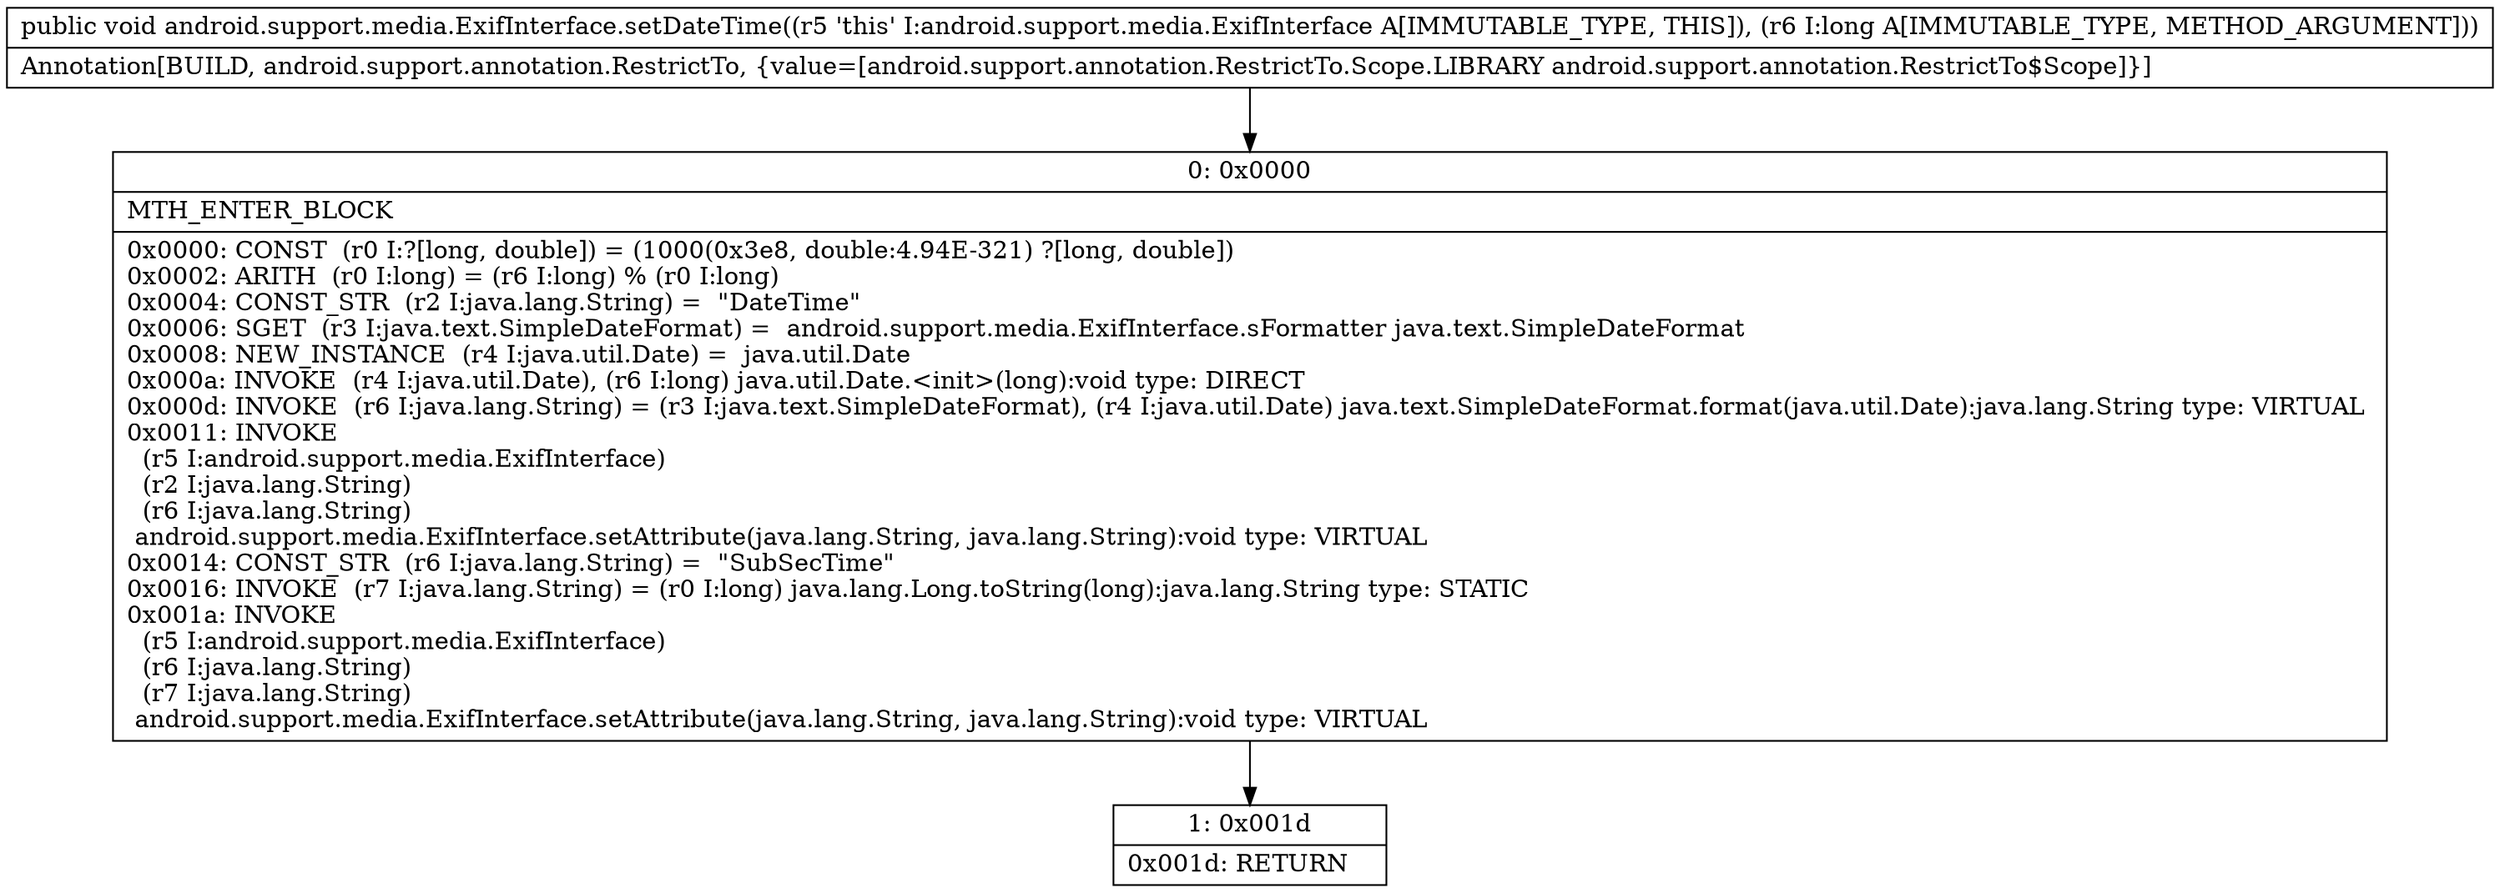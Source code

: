 digraph "CFG forandroid.support.media.ExifInterface.setDateTime(J)V" {
Node_0 [shape=record,label="{0\:\ 0x0000|MTH_ENTER_BLOCK\l|0x0000: CONST  (r0 I:?[long, double]) = (1000(0x3e8, double:4.94E\-321) ?[long, double]) \l0x0002: ARITH  (r0 I:long) = (r6 I:long) % (r0 I:long) \l0x0004: CONST_STR  (r2 I:java.lang.String) =  \"DateTime\" \l0x0006: SGET  (r3 I:java.text.SimpleDateFormat) =  android.support.media.ExifInterface.sFormatter java.text.SimpleDateFormat \l0x0008: NEW_INSTANCE  (r4 I:java.util.Date) =  java.util.Date \l0x000a: INVOKE  (r4 I:java.util.Date), (r6 I:long) java.util.Date.\<init\>(long):void type: DIRECT \l0x000d: INVOKE  (r6 I:java.lang.String) = (r3 I:java.text.SimpleDateFormat), (r4 I:java.util.Date) java.text.SimpleDateFormat.format(java.util.Date):java.lang.String type: VIRTUAL \l0x0011: INVOKE  \l  (r5 I:android.support.media.ExifInterface)\l  (r2 I:java.lang.String)\l  (r6 I:java.lang.String)\l android.support.media.ExifInterface.setAttribute(java.lang.String, java.lang.String):void type: VIRTUAL \l0x0014: CONST_STR  (r6 I:java.lang.String) =  \"SubSecTime\" \l0x0016: INVOKE  (r7 I:java.lang.String) = (r0 I:long) java.lang.Long.toString(long):java.lang.String type: STATIC \l0x001a: INVOKE  \l  (r5 I:android.support.media.ExifInterface)\l  (r6 I:java.lang.String)\l  (r7 I:java.lang.String)\l android.support.media.ExifInterface.setAttribute(java.lang.String, java.lang.String):void type: VIRTUAL \l}"];
Node_1 [shape=record,label="{1\:\ 0x001d|0x001d: RETURN   \l}"];
MethodNode[shape=record,label="{public void android.support.media.ExifInterface.setDateTime((r5 'this' I:android.support.media.ExifInterface A[IMMUTABLE_TYPE, THIS]), (r6 I:long A[IMMUTABLE_TYPE, METHOD_ARGUMENT]))  | Annotation[BUILD, android.support.annotation.RestrictTo, \{value=[android.support.annotation.RestrictTo.Scope.LIBRARY android.support.annotation.RestrictTo$Scope]\}]\l}"];
MethodNode -> Node_0;
Node_0 -> Node_1;
}

